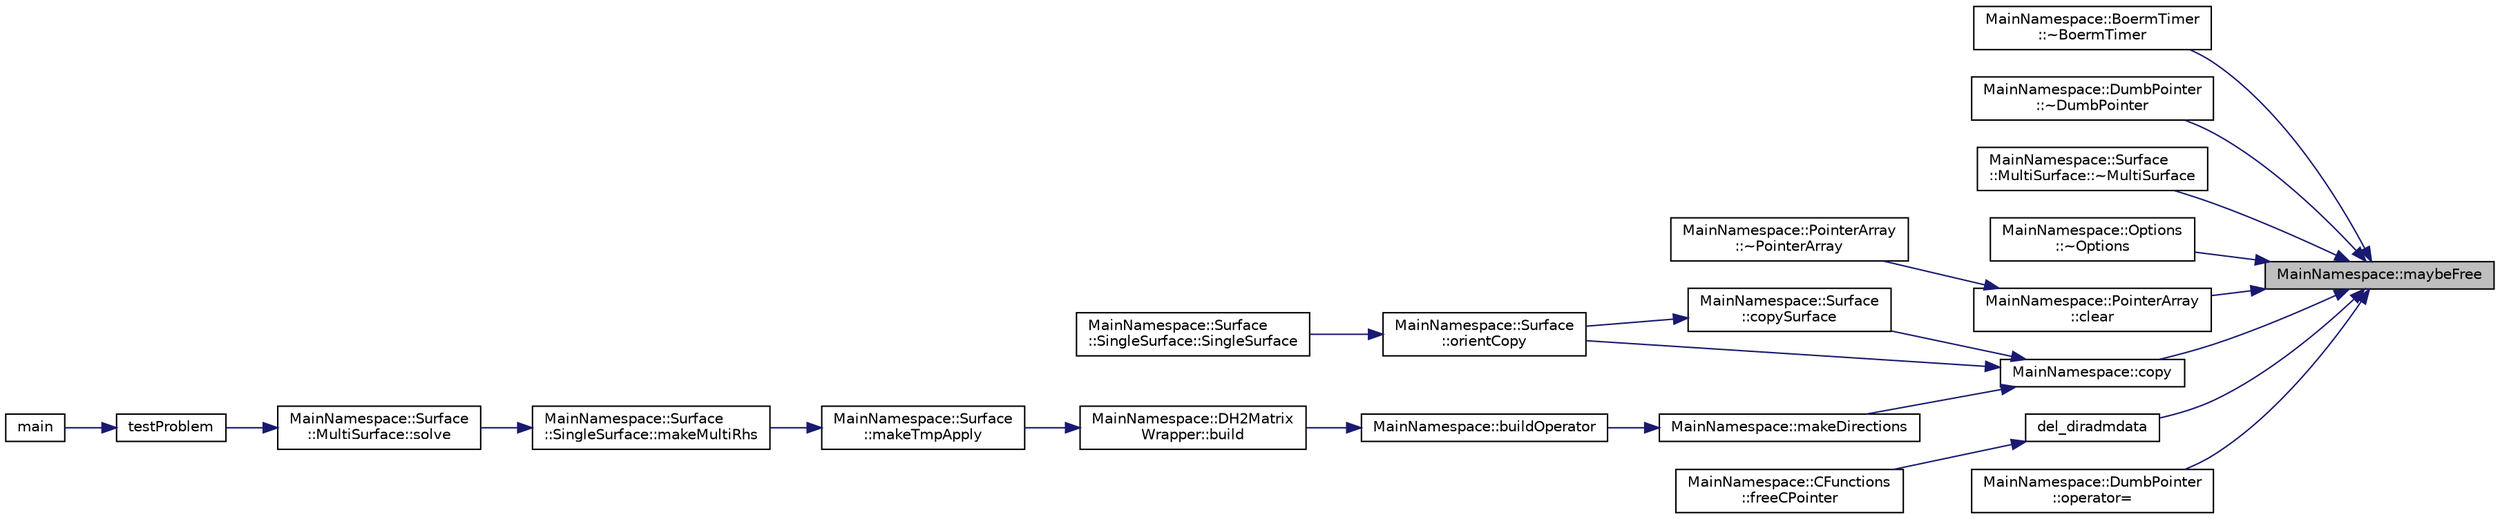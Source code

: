 digraph "MainNamespace::maybeFree"
{
 // INTERACTIVE_SVG=YES
 // LATEX_PDF_SIZE
  edge [fontname="Helvetica",fontsize="10",labelfontname="Helvetica",labelfontsize="10"];
  node [fontname="Helvetica",fontsize="10",shape=record];
  rankdir="RL";
  Node1 [label="MainNamespace::maybeFree",height=0.2,width=0.4,color="black", fillcolor="grey75", style="filled", fontcolor="black",tooltip=" "];
  Node1 -> Node2 [dir="back",color="midnightblue",fontsize="10",style="solid",fontname="Helvetica"];
  Node2 [label="MainNamespace::BoermTimer\l::~BoermTimer",height=0.2,width=0.4,color="black", fillcolor="white", style="filled",URL="$class_main_namespace_1_1_boerm_timer.html#aff0d16069d4aef7a94949fd613bc3f92",tooltip=" "];
  Node1 -> Node3 [dir="back",color="midnightblue",fontsize="10",style="solid",fontname="Helvetica"];
  Node3 [label="MainNamespace::DumbPointer\l::~DumbPointer",height=0.2,width=0.4,color="black", fillcolor="white", style="filled",URL="$class_main_namespace_1_1_dumb_pointer.html#a17cb0fe28ed20fcd69eabd5f6812d235",tooltip=" "];
  Node1 -> Node4 [dir="back",color="midnightblue",fontsize="10",style="solid",fontname="Helvetica"];
  Node4 [label="MainNamespace::Surface\l::MultiSurface::~MultiSurface",height=0.2,width=0.4,color="black", fillcolor="white", style="filled",URL="$class_main_namespace_1_1_surface_1_1_multi_surface.html#a7d510c455d42a31546e94a1711c4e7d4",tooltip="Destructor."];
  Node1 -> Node5 [dir="back",color="midnightblue",fontsize="10",style="solid",fontname="Helvetica"];
  Node5 [label="MainNamespace::Options\l::~Options",height=0.2,width=0.4,color="black", fillcolor="white", style="filled",URL="$struct_main_namespace_1_1_options.html#a1ef6bad7a167ef792ae408aeb047c8cb",tooltip=" "];
  Node1 -> Node6 [dir="back",color="midnightblue",fontsize="10",style="solid",fontname="Helvetica"];
  Node6 [label="MainNamespace::PointerArray\l::clear",height=0.2,width=0.4,color="black", fillcolor="white", style="filled",URL="$class_main_namespace_1_1_pointer_array.html#a175a61f734d79674a95934692d4891b8",tooltip=" "];
  Node6 -> Node7 [dir="back",color="midnightblue",fontsize="10",style="solid",fontname="Helvetica"];
  Node7 [label="MainNamespace::PointerArray\l::~PointerArray",height=0.2,width=0.4,color="black", fillcolor="white", style="filled",URL="$class_main_namespace_1_1_pointer_array.html#ac02d3aa39cd1a64c4f7ab7a46244db53",tooltip=" "];
  Node1 -> Node8 [dir="back",color="midnightblue",fontsize="10",style="solid",fontname="Helvetica"];
  Node8 [label="MainNamespace::copy",height=0.2,width=0.4,color="black", fillcolor="white", style="filled",URL="$namespace_main_namespace.html#ad6c9cb208aad8941d4a3efa626110c5b",tooltip=" "];
  Node8 -> Node9 [dir="back",color="midnightblue",fontsize="10",style="solid",fontname="Helvetica"];
  Node9 [label="MainNamespace::Surface\l::copySurface",height=0.2,width=0.4,color="black", fillcolor="white", style="filled",URL="$namespace_main_namespace_1_1_surface.html#ae2df9c52faa0d299f2d4241ff436ca77",tooltip=" "];
  Node9 -> Node10 [dir="back",color="midnightblue",fontsize="10",style="solid",fontname="Helvetica"];
  Node10 [label="MainNamespace::Surface\l::orientCopy",height=0.2,width=0.4,color="black", fillcolor="white", style="filled",URL="$namespace_main_namespace_1_1_surface.html#a91ad285a7a25853007779d157350ae2d",tooltip="Reorient all needed triangles by swapping two vertices."];
  Node10 -> Node11 [dir="back",color="midnightblue",fontsize="10",style="solid",fontname="Helvetica"];
  Node11 [label="MainNamespace::Surface\l::SingleSurface::SingleSurface",height=0.2,width=0.4,color="black", fillcolor="white", style="filled",URL="$class_main_namespace_1_1_surface_1_1_single_surface.html#a2cb253a6c5cc5d0c66ead47e5db3233b",tooltip="Construct an object to manage data associated to a closed boundary."];
  Node8 -> Node12 [dir="back",color="midnightblue",fontsize="10",style="solid",fontname="Helvetica"];
  Node12 [label="MainNamespace::makeDirections",height=0.2,width=0.4,color="black", fillcolor="white", style="filled",URL="$namespace_main_namespace.html#a595f92c9feef4f77b05ba85969525fe1",tooltip=" "];
  Node12 -> Node13 [dir="back",color="midnightblue",fontsize="10",style="solid",fontname="Helvetica"];
  Node13 [label="MainNamespace::buildOperator",height=0.2,width=0.4,color="black", fillcolor="white", style="filled",URL="$namespace_main_namespace.html#aaa553a0feb6a9e785dce2ea7c2f25481",tooltip="Build a dh2matrix for the operator described by bemDescription, using the given clusters."];
  Node13 -> Node14 [dir="back",color="midnightblue",fontsize="10",style="solid",fontname="Helvetica"];
  Node14 [label="MainNamespace::DH2Matrix\lWrapper::build",height=0.2,width=0.4,color="black", fillcolor="white", style="filled",URL="$class_main_namespace_1_1_d_h2_matrix_wrapper.html#a8b3117680075ec79bc0500f3e901b133",tooltip="Take ownership of, the pointer to the bem description and build the matrix and all needed data struct..."];
  Node14 -> Node15 [dir="back",color="midnightblue",fontsize="10",style="solid",fontname="Helvetica"];
  Node15 [label="MainNamespace::Surface\l::makeTmpApply",height=0.2,width=0.4,color="black", fillcolor="white", style="filled",URL="$namespace_main_namespace_1_1_surface.html#a7e821744eeb79cb1faa8468d53cb7c1e",tooltip=" "];
  Node15 -> Node16 [dir="back",color="midnightblue",fontsize="10",style="solid",fontname="Helvetica"];
  Node16 [label="MainNamespace::Surface\l::SingleSurface::makeMultiRhs",height=0.2,width=0.4,color="black", fillcolor="white", style="filled",URL="$class_main_namespace_1_1_surface_1_1_single_surface.html#a3321422c36eccd213cfc48823a9f54d7",tooltip="Project the offset on the current mesh, then use it to compute the right-hand side."];
  Node16 -> Node17 [dir="back",color="midnightblue",fontsize="10",style="solid",fontname="Helvetica"];
  Node17 [label="MainNamespace::Surface\l::MultiSurface::solve",height=0.2,width=0.4,color="black", fillcolor="white", style="filled",URL="$class_main_namespace_1_1_surface_1_1_multi_surface.html#a8839f7e49575079e39fbb95a692772a5",tooltip="Compute the right-hand side, the operators, then solve the linear system."];
  Node17 -> Node18 [dir="back",color="midnightblue",fontsize="10",style="solid",fontname="Helvetica"];
  Node18 [label="testProblem",height=0.2,width=0.4,color="black", fillcolor="white", style="filled",URL="$main_8cpp.html#a5d68713f22d1b3e2495b15d107ea7d21",tooltip=" "];
  Node18 -> Node19 [dir="back",color="midnightblue",fontsize="10",style="solid",fontname="Helvetica"];
  Node19 [label="main",height=0.2,width=0.4,color="black", fillcolor="white", style="filled",URL="$main_8cpp.html#a3c04138a5bfe5d72780bb7e82a18e627",tooltip=" "];
  Node8 -> Node10 [dir="back",color="midnightblue",fontsize="10",style="solid",fontname="Helvetica"];
  Node1 -> Node20 [dir="back",color="midnightblue",fontsize="10",style="solid",fontname="Helvetica"];
  Node20 [label="del_diradmdata",height=0.2,width=0.4,color="black", fillcolor="white", style="filled",URL="$cutils_8cpp.html#a96d88138364e45ce5235b414624023b0",tooltip=" "];
  Node20 -> Node21 [dir="back",color="midnightblue",fontsize="10",style="solid",fontname="Helvetica"];
  Node21 [label="MainNamespace::CFunctions\l::freeCPointer",height=0.2,width=0.4,color="black", fillcolor="white", style="filled",URL="$namespace_main_namespace_1_1_c_functions.html#a0c64d68d65a71b58e87f5b178ca5780a",tooltip=" "];
  Node1 -> Node22 [dir="back",color="midnightblue",fontsize="10",style="solid",fontname="Helvetica"];
  Node22 [label="MainNamespace::DumbPointer\l::operator=",height=0.2,width=0.4,color="black", fillcolor="white", style="filled",URL="$class_main_namespace_1_1_dumb_pointer.html#a88f5f60fc72578eb6a8a64c011c58162",tooltip=" "];
}
